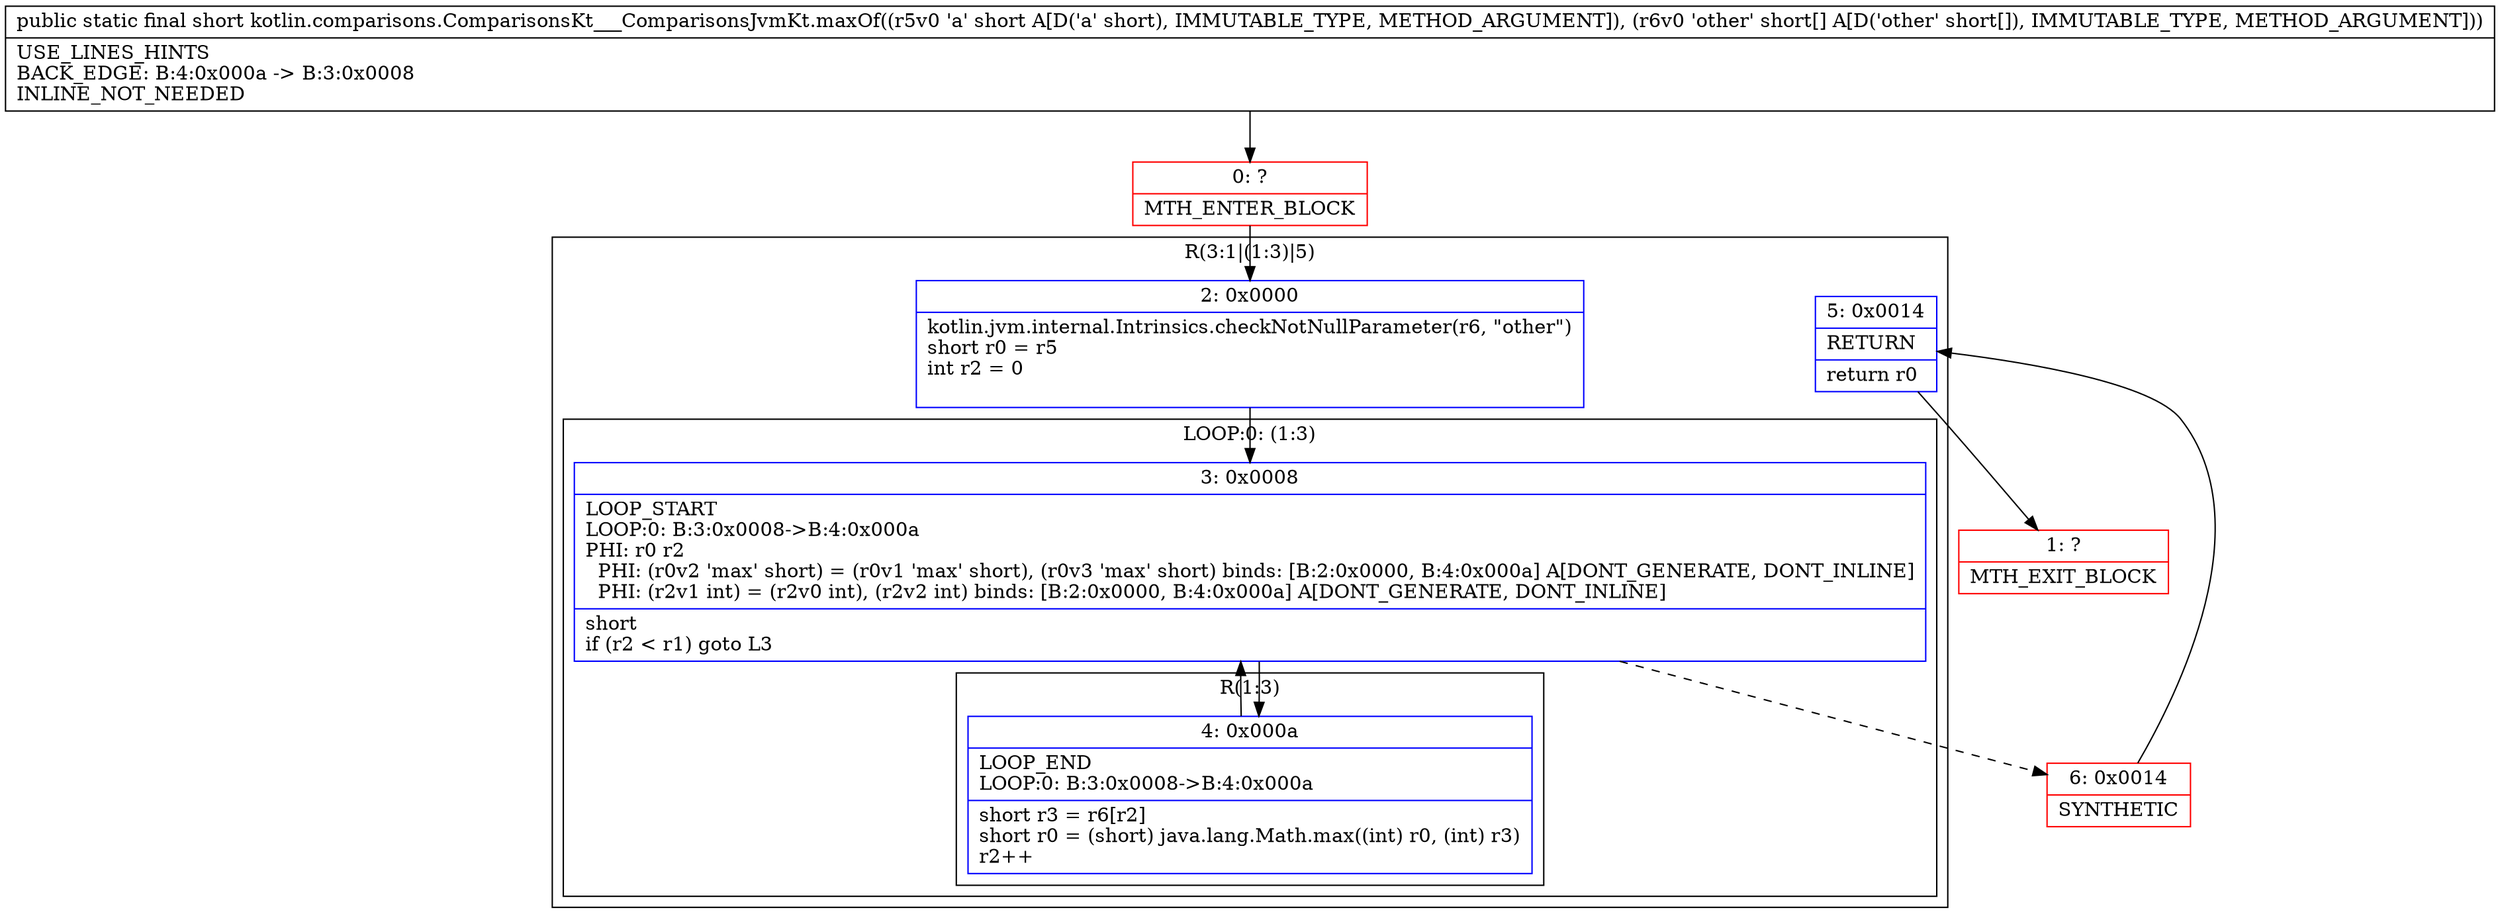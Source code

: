 digraph "CFG forkotlin.comparisons.ComparisonsKt___ComparisonsJvmKt.maxOf(S[S)S" {
subgraph cluster_Region_1045154001 {
label = "R(3:1|(1:3)|5)";
node [shape=record,color=blue];
Node_2 [shape=record,label="{2\:\ 0x0000|kotlin.jvm.internal.Intrinsics.checkNotNullParameter(r6, \"other\")\lshort r0 = r5\lint r2 = 0\l\l}"];
subgraph cluster_LoopRegion_2142367646 {
label = "LOOP:0: (1:3)";
node [shape=record,color=blue];
Node_3 [shape=record,label="{3\:\ 0x0008|LOOP_START\lLOOP:0: B:3:0x0008\-\>B:4:0x000a\lPHI: r0 r2 \l  PHI: (r0v2 'max' short) = (r0v1 'max' short), (r0v3 'max' short) binds: [B:2:0x0000, B:4:0x000a] A[DONT_GENERATE, DONT_INLINE]\l  PHI: (r2v1 int) = (r2v0 int), (r2v2 int) binds: [B:2:0x0000, B:4:0x000a] A[DONT_GENERATE, DONT_INLINE]\l|short \lif (r2 \< r1) goto L3\l}"];
subgraph cluster_Region_1817446704 {
label = "R(1:3)";
node [shape=record,color=blue];
Node_4 [shape=record,label="{4\:\ 0x000a|LOOP_END\lLOOP:0: B:3:0x0008\-\>B:4:0x000a\l|short r3 = r6[r2]\lshort r0 = (short) java.lang.Math.max((int) r0, (int) r3)\lr2++\l}"];
}
}
Node_5 [shape=record,label="{5\:\ 0x0014|RETURN\l|return r0\l}"];
}
Node_0 [shape=record,color=red,label="{0\:\ ?|MTH_ENTER_BLOCK\l}"];
Node_6 [shape=record,color=red,label="{6\:\ 0x0014|SYNTHETIC\l}"];
Node_1 [shape=record,color=red,label="{1\:\ ?|MTH_EXIT_BLOCK\l}"];
MethodNode[shape=record,label="{public static final short kotlin.comparisons.ComparisonsKt___ComparisonsJvmKt.maxOf((r5v0 'a' short A[D('a' short), IMMUTABLE_TYPE, METHOD_ARGUMENT]), (r6v0 'other' short[] A[D('other' short[]), IMMUTABLE_TYPE, METHOD_ARGUMENT]))  | USE_LINES_HINTS\lBACK_EDGE: B:4:0x000a \-\> B:3:0x0008\lINLINE_NOT_NEEDED\l}"];
MethodNode -> Node_0;Node_2 -> Node_3;
Node_3 -> Node_4;
Node_3 -> Node_6[style=dashed];
Node_4 -> Node_3;
Node_5 -> Node_1;
Node_0 -> Node_2;
Node_6 -> Node_5;
}

